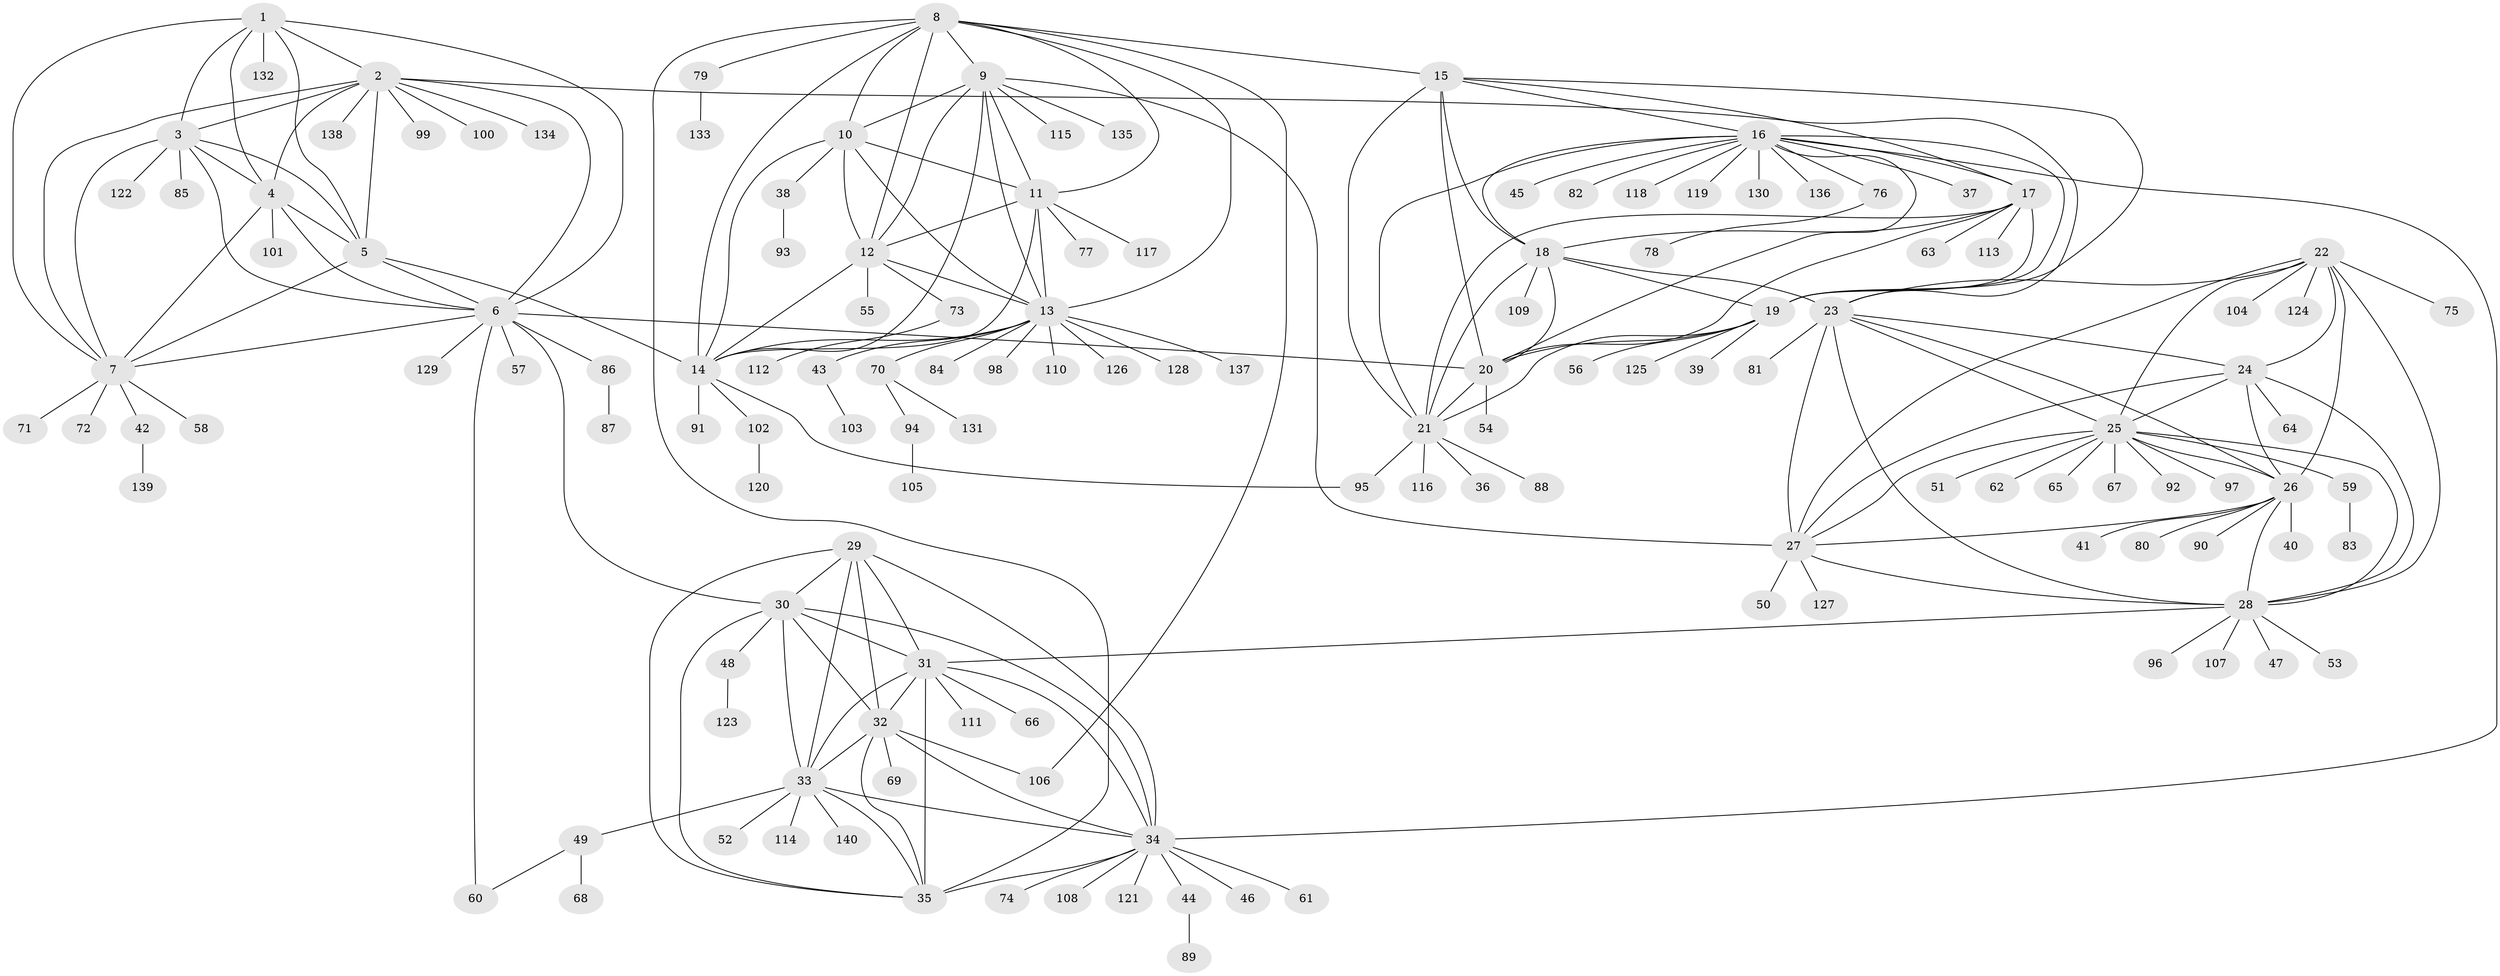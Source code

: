 // coarse degree distribution, {5: 0.028037383177570093, 9: 0.018691588785046728, 6: 0.018691588785046728, 7: 0.07476635514018691, 11: 0.028037383177570093, 8: 0.037383177570093455, 12: 0.037383177570093455, 10: 0.018691588785046728, 1: 0.6728971962616822, 2: 0.06542056074766354}
// Generated by graph-tools (version 1.1) at 2025/24/03/03/25 07:24:12]
// undirected, 140 vertices, 223 edges
graph export_dot {
graph [start="1"]
  node [color=gray90,style=filled];
  1;
  2;
  3;
  4;
  5;
  6;
  7;
  8;
  9;
  10;
  11;
  12;
  13;
  14;
  15;
  16;
  17;
  18;
  19;
  20;
  21;
  22;
  23;
  24;
  25;
  26;
  27;
  28;
  29;
  30;
  31;
  32;
  33;
  34;
  35;
  36;
  37;
  38;
  39;
  40;
  41;
  42;
  43;
  44;
  45;
  46;
  47;
  48;
  49;
  50;
  51;
  52;
  53;
  54;
  55;
  56;
  57;
  58;
  59;
  60;
  61;
  62;
  63;
  64;
  65;
  66;
  67;
  68;
  69;
  70;
  71;
  72;
  73;
  74;
  75;
  76;
  77;
  78;
  79;
  80;
  81;
  82;
  83;
  84;
  85;
  86;
  87;
  88;
  89;
  90;
  91;
  92;
  93;
  94;
  95;
  96;
  97;
  98;
  99;
  100;
  101;
  102;
  103;
  104;
  105;
  106;
  107;
  108;
  109;
  110;
  111;
  112;
  113;
  114;
  115;
  116;
  117;
  118;
  119;
  120;
  121;
  122;
  123;
  124;
  125;
  126;
  127;
  128;
  129;
  130;
  131;
  132;
  133;
  134;
  135;
  136;
  137;
  138;
  139;
  140;
  1 -- 2;
  1 -- 3;
  1 -- 4;
  1 -- 5;
  1 -- 6;
  1 -- 7;
  1 -- 132;
  2 -- 3;
  2 -- 4;
  2 -- 5;
  2 -- 6;
  2 -- 7;
  2 -- 23;
  2 -- 99;
  2 -- 100;
  2 -- 134;
  2 -- 138;
  3 -- 4;
  3 -- 5;
  3 -- 6;
  3 -- 7;
  3 -- 85;
  3 -- 122;
  4 -- 5;
  4 -- 6;
  4 -- 7;
  4 -- 101;
  5 -- 6;
  5 -- 7;
  5 -- 14;
  6 -- 7;
  6 -- 20;
  6 -- 30;
  6 -- 57;
  6 -- 60;
  6 -- 86;
  6 -- 129;
  7 -- 42;
  7 -- 58;
  7 -- 71;
  7 -- 72;
  8 -- 9;
  8 -- 10;
  8 -- 11;
  8 -- 12;
  8 -- 13;
  8 -- 14;
  8 -- 15;
  8 -- 35;
  8 -- 79;
  8 -- 106;
  9 -- 10;
  9 -- 11;
  9 -- 12;
  9 -- 13;
  9 -- 14;
  9 -- 27;
  9 -- 115;
  9 -- 135;
  10 -- 11;
  10 -- 12;
  10 -- 13;
  10 -- 14;
  10 -- 38;
  11 -- 12;
  11 -- 13;
  11 -- 14;
  11 -- 77;
  11 -- 117;
  12 -- 13;
  12 -- 14;
  12 -- 55;
  12 -- 73;
  13 -- 14;
  13 -- 43;
  13 -- 70;
  13 -- 84;
  13 -- 98;
  13 -- 110;
  13 -- 126;
  13 -- 128;
  13 -- 137;
  14 -- 91;
  14 -- 95;
  14 -- 102;
  15 -- 16;
  15 -- 17;
  15 -- 18;
  15 -- 19;
  15 -- 20;
  15 -- 21;
  16 -- 17;
  16 -- 18;
  16 -- 19;
  16 -- 20;
  16 -- 21;
  16 -- 34;
  16 -- 37;
  16 -- 45;
  16 -- 76;
  16 -- 82;
  16 -- 118;
  16 -- 119;
  16 -- 130;
  16 -- 136;
  17 -- 18;
  17 -- 19;
  17 -- 20;
  17 -- 21;
  17 -- 63;
  17 -- 113;
  18 -- 19;
  18 -- 20;
  18 -- 21;
  18 -- 23;
  18 -- 109;
  19 -- 20;
  19 -- 21;
  19 -- 39;
  19 -- 56;
  19 -- 125;
  20 -- 21;
  20 -- 54;
  21 -- 36;
  21 -- 88;
  21 -- 95;
  21 -- 116;
  22 -- 23;
  22 -- 24;
  22 -- 25;
  22 -- 26;
  22 -- 27;
  22 -- 28;
  22 -- 75;
  22 -- 104;
  22 -- 124;
  23 -- 24;
  23 -- 25;
  23 -- 26;
  23 -- 27;
  23 -- 28;
  23 -- 81;
  24 -- 25;
  24 -- 26;
  24 -- 27;
  24 -- 28;
  24 -- 64;
  25 -- 26;
  25 -- 27;
  25 -- 28;
  25 -- 51;
  25 -- 59;
  25 -- 62;
  25 -- 65;
  25 -- 67;
  25 -- 92;
  25 -- 97;
  26 -- 27;
  26 -- 28;
  26 -- 40;
  26 -- 41;
  26 -- 80;
  26 -- 90;
  27 -- 28;
  27 -- 50;
  27 -- 127;
  28 -- 31;
  28 -- 47;
  28 -- 53;
  28 -- 96;
  28 -- 107;
  29 -- 30;
  29 -- 31;
  29 -- 32;
  29 -- 33;
  29 -- 34;
  29 -- 35;
  30 -- 31;
  30 -- 32;
  30 -- 33;
  30 -- 34;
  30 -- 35;
  30 -- 48;
  31 -- 32;
  31 -- 33;
  31 -- 34;
  31 -- 35;
  31 -- 66;
  31 -- 111;
  32 -- 33;
  32 -- 34;
  32 -- 35;
  32 -- 69;
  32 -- 106;
  33 -- 34;
  33 -- 35;
  33 -- 49;
  33 -- 52;
  33 -- 114;
  33 -- 140;
  34 -- 35;
  34 -- 44;
  34 -- 46;
  34 -- 61;
  34 -- 74;
  34 -- 108;
  34 -- 121;
  38 -- 93;
  42 -- 139;
  43 -- 103;
  44 -- 89;
  48 -- 123;
  49 -- 60;
  49 -- 68;
  59 -- 83;
  70 -- 94;
  70 -- 131;
  73 -- 112;
  76 -- 78;
  79 -- 133;
  86 -- 87;
  94 -- 105;
  102 -- 120;
}
